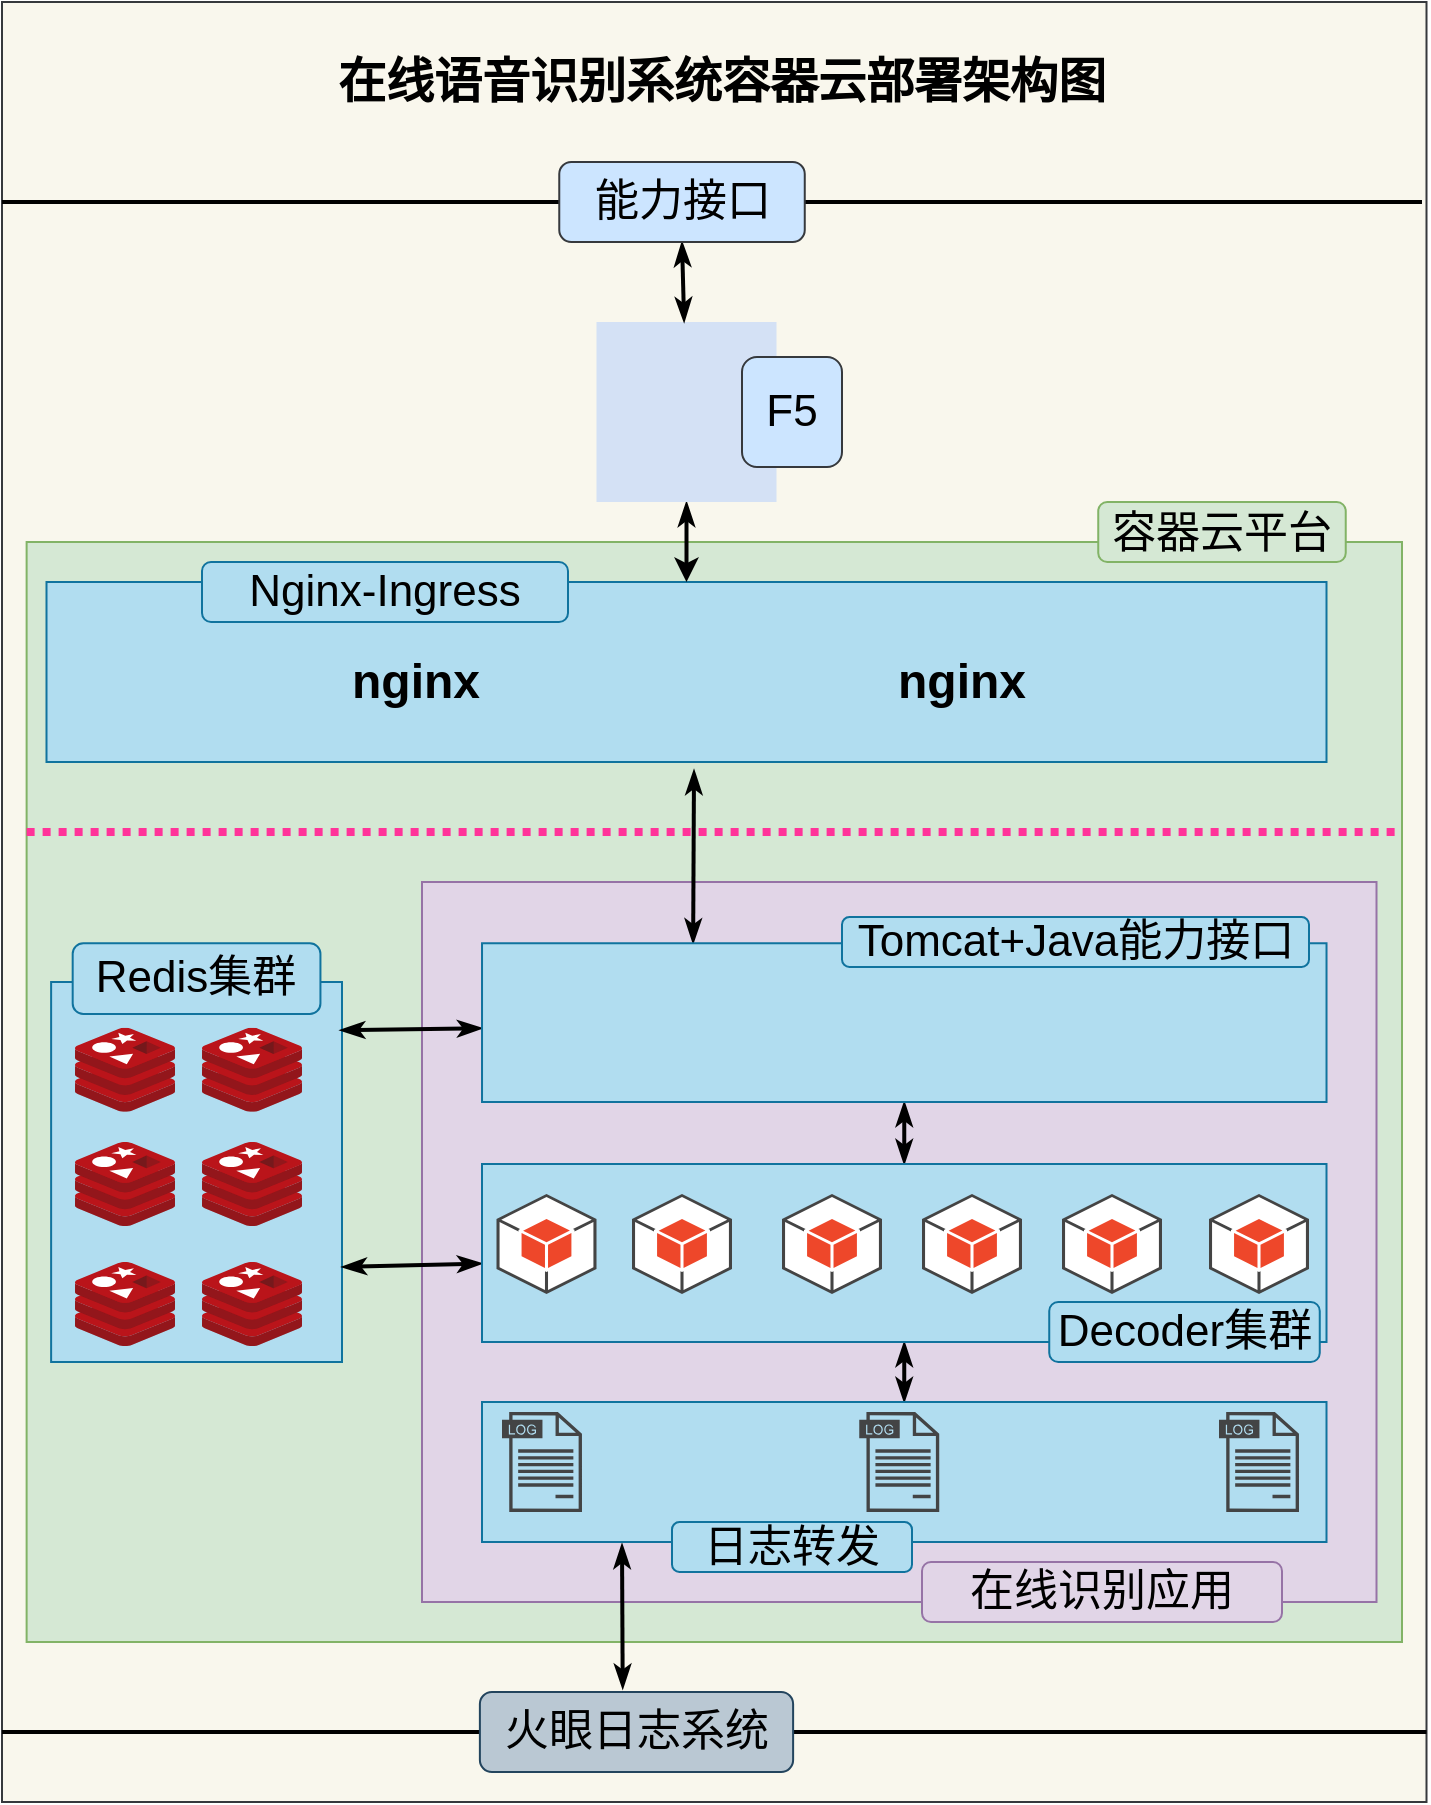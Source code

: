 <mxfile version="13.6.6" type="github">
  <diagram name="在线语音识别系统容器云部署架构图" id="822b0af5-4adb-64df-f703-e8dfc1f81529">
    <mxGraphModel dx="1313" dy="1710" grid="1" gridSize="10" guides="1" tooltips="1" connect="1" arrows="1" fold="1" page="1" pageScale="1" pageWidth="1100" pageHeight="850" background="#ffffff" math="0" shadow="0">
      <root>
        <mxCell id="0" />
        <mxCell id="1" parent="0" />
        <mxCell id="hOKnkmHe6JxO4ccgHOW9-70" value="" style="whiteSpace=wrap;html=1;labelBackgroundColor=#ffffff;sketch=0;glass=0;shadow=0;fillColor=#f9f7ed;strokeColor=#36393d;" vertex="1" parent="1">
          <mxGeometry x="240" y="-70" width="712.25" height="900" as="geometry" />
        </mxCell>
        <mxCell id="hOKnkmHe6JxO4ccgHOW9-111" value="" style="whiteSpace=wrap;html=1;shadow=0;glass=0;labelBackgroundColor=none;sketch=0;strokeColor=#82b366;fillColor=#d5e8d4;fontSize=24;" vertex="1" parent="1">
          <mxGeometry x="252.31" y="200" width="687.69" height="550" as="geometry" />
        </mxCell>
        <mxCell id="hOKnkmHe6JxO4ccgHOW9-125" value="" style="whiteSpace=wrap;html=1;shadow=0;glass=0;labelBackgroundColor=none;sketch=0;strokeColor=#9673a6;fillColor=#e1d5e7;fontSize=24;" vertex="1" parent="1">
          <mxGeometry x="450" y="370" width="477.25" height="360" as="geometry" />
        </mxCell>
        <mxCell id="hOKnkmHe6JxO4ccgHOW9-50" style="edgeStyle=orthogonalEdgeStyle;orthogonalLoop=1;jettySize=auto;html=1;exitX=1;exitY=0.5;exitDx=0;exitDy=0;entryX=1;entryY=0.5;entryDx=0;entryDy=0;" edge="1" parent="1" source="hOKnkmHe6JxO4ccgHOW9-34" target="hOKnkmHe6JxO4ccgHOW9-34">
          <mxGeometry relative="1" as="geometry" />
        </mxCell>
        <mxCell id="hOKnkmHe6JxO4ccgHOW9-150" value="" style="edgeStyle=none;rounded=0;orthogonalLoop=1;jettySize=auto;html=1;startArrow=classicThin;startFill=1;endArrow=classicThin;endFill=1;strokeWidth=2;fontSize=22;fontColor=#000000;horizontal=1;entryX=0.25;entryY=0;entryDx=0;entryDy=0;" edge="1" parent="1" target="hOKnkmHe6JxO4ccgHOW9-47">
          <mxGeometry relative="1" as="geometry">
            <mxPoint x="586" y="314" as="sourcePoint" />
            <mxPoint x="586" y="401" as="targetPoint" />
          </mxGeometry>
        </mxCell>
        <mxCell id="hOKnkmHe6JxO4ccgHOW9-29" value="" style="whiteSpace=wrap;html=1;sketch=0;fillColor=#b1ddf0;strokeColor=#10739e;align=center;glass=0;shadow=0;" vertex="1" parent="1">
          <mxGeometry x="262.25" y="220" width="640" height="90" as="geometry" />
        </mxCell>
        <mxCell id="hOKnkmHe6JxO4ccgHOW9-30" value="" style="shape=image;html=1;verticalAlign=top;verticalLabelPosition=bottom;labelBackgroundColor=#ffffff;imageAspect=0;aspect=fixed;image=https://cdn4.iconfinder.com/data/icons/logos-brands-5/24/nginx-128.png;sketch=1;" vertex="1" parent="1">
          <mxGeometry x="276.5" y="240" width="60" height="60" as="geometry" />
        </mxCell>
        <mxCell id="hOKnkmHe6JxO4ccgHOW9-32" value="" style="shape=image;html=1;verticalAlign=top;verticalLabelPosition=bottom;labelBackgroundColor=#ffffff;imageAspect=0;aspect=fixed;image=https://cdn4.iconfinder.com/data/icons/logos-brands-5/24/nginx-128.png;sketch=1;" vertex="1" parent="1">
          <mxGeometry x="550" y="240" width="60" height="60" as="geometry" />
        </mxCell>
        <mxCell id="hOKnkmHe6JxO4ccgHOW9-33" value="" style="shape=image;html=1;verticalAlign=top;verticalLabelPosition=bottom;labelBackgroundColor=#ffffff;imageAspect=0;aspect=fixed;image=https://cdn4.iconfinder.com/data/icons/logos-brands-5/24/nginx-128.png;sketch=1;" vertex="1" parent="1">
          <mxGeometry x="820" y="240" width="60" height="60" as="geometry" />
        </mxCell>
        <mxCell id="hOKnkmHe6JxO4ccgHOW9-59" style="orthogonalLoop=1;jettySize=auto;html=1;exitX=0.5;exitY=1;exitDx=0;exitDy=0;startArrow=classicThin;startFill=1;strokeWidth=2;entryX=0.5;entryY=0;entryDx=0;entryDy=0;" edge="1" parent="1" source="hOKnkmHe6JxO4ccgHOW9-42" target="hOKnkmHe6JxO4ccgHOW9-29">
          <mxGeometry relative="1" as="geometry">
            <mxPoint x="582" y="210" as="targetPoint" />
          </mxGeometry>
        </mxCell>
        <mxCell id="hOKnkmHe6JxO4ccgHOW9-42" value="" style="shape=image;html=1;verticalAlign=top;verticalLabelPosition=bottom;labelBackgroundColor=#ffffff;imageAspect=0;aspect=fixed;image=https://cdn1.iconfinder.com/data/icons/web-and-mobile-in-square/100/WebInSquare_1.5EXTENDED-19-128.png;sketch=0;align=right;dashed=1;imageBackground=#D4E1F5;" vertex="1" parent="1">
          <mxGeometry x="537.25" y="90" width="90" height="90" as="geometry" />
        </mxCell>
        <mxCell id="hOKnkmHe6JxO4ccgHOW9-79" value="&lt;b&gt;nginx&lt;/b&gt;" style="whiteSpace=wrap;html=1;shadow=0;glass=0;dashed=1;labelBackgroundColor=none;sketch=0;fontSize=24;fillColor=none;strokeColor=none;" vertex="1" parent="1">
          <mxGeometry x="386.5" y="240" width="120" height="60" as="geometry" />
        </mxCell>
        <mxCell id="hOKnkmHe6JxO4ccgHOW9-80" value="&lt;b&gt;nginx&lt;/b&gt;" style="whiteSpace=wrap;html=1;shadow=0;glass=0;dashed=1;labelBackgroundColor=none;sketch=0;fontSize=24;fillColor=none;strokeColor=none;" vertex="1" parent="1">
          <mxGeometry x="660" y="240" width="120" height="60" as="geometry" />
        </mxCell>
        <mxCell id="hOKnkmHe6JxO4ccgHOW9-88" style="edgeStyle=none;orthogonalLoop=1;jettySize=auto;html=1;exitX=0.5;exitY=1;exitDx=0;exitDy=0;startArrow=classicThin;startFill=1;strokeWidth=2;fontSize=24;fontColor=#000000;" edge="1" parent="1">
          <mxGeometry relative="1" as="geometry">
            <mxPoint x="746.755" y="800" as="sourcePoint" />
            <mxPoint x="746.755" y="800" as="targetPoint" />
          </mxGeometry>
        </mxCell>
        <mxCell id="hOKnkmHe6JxO4ccgHOW9-90" style="edgeStyle=none;orthogonalLoop=1;jettySize=auto;html=1;exitX=0.25;exitY=1;exitDx=0;exitDy=0;startArrow=classicThin;startFill=1;strokeWidth=2;fontSize=24;fontColor=#000000;" edge="1" parent="1">
          <mxGeometry relative="1" as="geometry">
            <mxPoint x="506.303" y="800" as="sourcePoint" />
            <mxPoint x="506.303" y="800" as="targetPoint" />
          </mxGeometry>
        </mxCell>
        <mxCell id="hOKnkmHe6JxO4ccgHOW9-91" value="F5" style="whiteSpace=wrap;html=1;shadow=0;glass=0;labelBackgroundColor=none;sketch=0;strokeColor=#36393d;fillColor=#cce5ff;fontSize=22;rounded=1;" vertex="1" parent="1">
          <mxGeometry x="610" y="107.5" width="50" height="55" as="geometry" />
        </mxCell>
        <mxCell id="hOKnkmHe6JxO4ccgHOW9-100" value="" style="line;strokeWidth=2;html=1;shadow=0;glass=0;labelBackgroundColor=none;sketch=0;fillColor=#ffffff;fontSize=24;fontColor=#000000;" vertex="1" parent="1">
          <mxGeometry x="240" y="25" width="710" height="10" as="geometry" />
        </mxCell>
        <mxCell id="hOKnkmHe6JxO4ccgHOW9-104" style="edgeStyle=none;orthogonalLoop=1;jettySize=auto;html=1;exitX=0.5;exitY=1;exitDx=0;exitDy=0;startArrow=classicThin;startFill=1;strokeWidth=2;fontSize=24;fontColor=#000000;endArrow=classicThin;endFill=1;" edge="1" parent="1" source="hOKnkmHe6JxO4ccgHOW9-101" target="hOKnkmHe6JxO4ccgHOW9-42">
          <mxGeometry relative="1" as="geometry" />
        </mxCell>
        <mxCell id="hOKnkmHe6JxO4ccgHOW9-101" value="能力接口" style="whiteSpace=wrap;html=1;shadow=0;glass=0;labelBackgroundColor=none;sketch=0;strokeColor=#36393d;fillColor=#cce5ff;fontSize=22;fontStyle=0;rounded=1;" vertex="1" parent="1">
          <mxGeometry x="518.63" y="10" width="122.75" height="40" as="geometry" />
        </mxCell>
        <mxCell id="hOKnkmHe6JxO4ccgHOW9-34" value="" style="whiteSpace=wrap;html=1;sketch=0;fillColor=#b1ddf0;strokeColor=#10739e;rounded=0;" vertex="1" parent="1">
          <mxGeometry x="264.56" y="420" width="145.44" height="190" as="geometry" />
        </mxCell>
        <mxCell id="hOKnkmHe6JxO4ccgHOW9-128" style="edgeStyle=none;orthogonalLoop=1;jettySize=auto;html=1;entryX=0.994;entryY=0.127;entryDx=0;entryDy=0;entryPerimeter=0;startArrow=classicThin;startFill=1;endArrow=classicThin;endFill=1;strokeWidth=2;fontSize=24;fontColor=#000000;" edge="1" parent="1" source="hOKnkmHe6JxO4ccgHOW9-47" target="hOKnkmHe6JxO4ccgHOW9-34">
          <mxGeometry relative="1" as="geometry" />
        </mxCell>
        <mxCell id="hOKnkmHe6JxO4ccgHOW9-153" style="edgeStyle=none;rounded=0;orthogonalLoop=1;jettySize=auto;html=1;exitX=0.5;exitY=1;exitDx=0;exitDy=0;entryX=0.5;entryY=0;entryDx=0;entryDy=0;startArrow=classicThin;startFill=1;endArrow=classicThin;endFill=1;strokeWidth=2;fontSize=22;fontColor=#000000;" edge="1" parent="1" source="hOKnkmHe6JxO4ccgHOW9-47" target="hOKnkmHe6JxO4ccgHOW9-43">
          <mxGeometry relative="1" as="geometry" />
        </mxCell>
        <mxCell id="hOKnkmHe6JxO4ccgHOW9-47" value="" style="whiteSpace=wrap;html=1;labelBackgroundColor=#ffffff;sketch=0;fillColor=#b1ddf0;strokeColor=#10739e;" vertex="1" parent="1">
          <mxGeometry x="480.01" y="400.63" width="422.25" height="79.37" as="geometry" />
        </mxCell>
        <mxCell id="hOKnkmHe6JxO4ccgHOW9-12" value="" style="aspect=fixed;html=1;points=[];align=center;image;fontSize=12;image=img/lib/mscae/Cache_Redis_Product.svg;" vertex="1" parent="1">
          <mxGeometry x="276.5" y="442.88" width="50" height="42" as="geometry" />
        </mxCell>
        <mxCell id="hOKnkmHe6JxO4ccgHOW9-14" value="" style="aspect=fixed;html=1;points=[];align=center;image;fontSize=12;image=img/lib/mscae/Cache_Redis_Product.svg;" vertex="1" parent="1">
          <mxGeometry x="340" y="442.88" width="50" height="42" as="geometry" />
        </mxCell>
        <mxCell id="hOKnkmHe6JxO4ccgHOW9-10" value="" style="aspect=fixed;html=1;points=[];align=center;image;fontSize=12;image=img/lib/mscae/Cache_Redis_Product.svg;" vertex="1" parent="1">
          <mxGeometry x="276.5" y="500" width="50" height="42" as="geometry" />
        </mxCell>
        <mxCell id="hOKnkmHe6JxO4ccgHOW9-15" value="" style="aspect=fixed;html=1;points=[];align=center;image;fontSize=12;image=img/lib/mscae/Cache_Redis_Product.svg;" vertex="1" parent="1">
          <mxGeometry x="340" y="500" width="50" height="42" as="geometry" />
        </mxCell>
        <mxCell id="hOKnkmHe6JxO4ccgHOW9-11" value="" style="aspect=fixed;html=1;points=[];align=center;image;fontSize=12;image=img/lib/mscae/Cache_Redis_Product.svg;" vertex="1" parent="1">
          <mxGeometry x="276.5" y="560" width="50" height="42" as="geometry" />
        </mxCell>
        <mxCell id="hOKnkmHe6JxO4ccgHOW9-13" value="" style="aspect=fixed;html=1;points=[];align=center;image;fontSize=12;image=img/lib/mscae/Cache_Redis_Product.svg;" vertex="1" parent="1">
          <mxGeometry x="340" y="560" width="50" height="42" as="geometry" />
        </mxCell>
        <mxCell id="hOKnkmHe6JxO4ccgHOW9-148" value="" style="edgeStyle=none;rounded=0;orthogonalLoop=1;jettySize=auto;html=1;startArrow=classicThin;startFill=1;endArrow=classicThin;endFill=1;strokeWidth=2;fontSize=22;fontColor=#000000;entryX=0.5;entryY=0;entryDx=0;entryDy=0;" edge="1" parent="1" source="hOKnkmHe6JxO4ccgHOW9-43" target="hOKnkmHe6JxO4ccgHOW9-142">
          <mxGeometry relative="1" as="geometry">
            <mxPoint x="694" y="620" as="targetPoint" />
          </mxGeometry>
        </mxCell>
        <mxCell id="hOKnkmHe6JxO4ccgHOW9-149" value="" style="edgeStyle=none;rounded=0;orthogonalLoop=1;jettySize=auto;html=1;startArrow=classicThin;startFill=1;endArrow=classicThin;endFill=1;strokeWidth=2;fontSize=22;fontColor=#000000;entryX=1;entryY=0.75;entryDx=0;entryDy=0;" edge="1" parent="1" source="hOKnkmHe6JxO4ccgHOW9-43" target="hOKnkmHe6JxO4ccgHOW9-34">
          <mxGeometry relative="1" as="geometry" />
        </mxCell>
        <mxCell id="hOKnkmHe6JxO4ccgHOW9-43" value="" style="whiteSpace=wrap;html=1;labelBackgroundColor=#ffffff;sketch=0;fillColor=#b1ddf0;strokeColor=#10739e;" vertex="1" parent="1">
          <mxGeometry x="480" y="511" width="422.25" height="89" as="geometry" />
        </mxCell>
        <mxCell id="hOKnkmHe6JxO4ccgHOW9-38" value="" style="outlineConnect=0;dashed=0;verticalLabelPosition=bottom;verticalAlign=top;align=center;html=1;shape=mxgraph.aws3.android;fillColor=#EE472A;gradientColor=none;sketch=0;" vertex="1" parent="1">
          <mxGeometry x="487.25" y="526" width="50" height="50" as="geometry" />
        </mxCell>
        <mxCell id="hOKnkmHe6JxO4ccgHOW9-118" value="" style="outlineConnect=0;dashed=0;verticalLabelPosition=bottom;verticalAlign=top;align=center;html=1;shape=mxgraph.aws3.android;fillColor=#EE472A;gradientColor=none;sketch=0;" vertex="1" parent="1">
          <mxGeometry x="555" y="526" width="50" height="50" as="geometry" />
        </mxCell>
        <mxCell id="hOKnkmHe6JxO4ccgHOW9-119" value="" style="outlineConnect=0;dashed=0;verticalLabelPosition=bottom;verticalAlign=top;align=center;html=1;shape=mxgraph.aws3.android;fillColor=#EE472A;gradientColor=none;sketch=0;" vertex="1" parent="1">
          <mxGeometry x="630" y="526" width="50" height="50" as="geometry" />
        </mxCell>
        <mxCell id="hOKnkmHe6JxO4ccgHOW9-120" value="" style="outlineConnect=0;dashed=0;verticalLabelPosition=bottom;verticalAlign=top;align=center;html=1;shape=mxgraph.aws3.android;fillColor=#EE472A;gradientColor=none;sketch=0;" vertex="1" parent="1">
          <mxGeometry x="700" y="526" width="50" height="50" as="geometry" />
        </mxCell>
        <mxCell id="hOKnkmHe6JxO4ccgHOW9-123" value="" style="outlineConnect=0;dashed=0;verticalLabelPosition=bottom;verticalAlign=top;align=center;html=1;shape=mxgraph.aws3.android;fillColor=#EE472A;gradientColor=none;sketch=0;" vertex="1" parent="1">
          <mxGeometry x="770" y="526" width="50" height="50" as="geometry" />
        </mxCell>
        <mxCell id="hOKnkmHe6JxO4ccgHOW9-124" value="" style="outlineConnect=0;dashed=0;verticalLabelPosition=bottom;verticalAlign=top;align=center;html=1;shape=mxgraph.aws3.android;fillColor=#EE472A;gradientColor=none;sketch=0;" vertex="1" parent="1">
          <mxGeometry x="843.5" y="526" width="50" height="50" as="geometry" />
        </mxCell>
        <mxCell id="hOKnkmHe6JxO4ccgHOW9-84" value="&lt;span style=&quot;font-size: 22px;&quot;&gt;&lt;font style=&quot;font-size: 22px;&quot;&gt;Decoder集群&lt;/font&gt;&lt;/span&gt;" style="whiteSpace=wrap;html=1;shadow=0;glass=0;labelBackgroundColor=none;sketch=0;strokeColor=#10739e;fillColor=#b1ddf0;fontSize=22;fontStyle=0;rounded=1;" vertex="1" parent="1">
          <mxGeometry x="763.62" y="580" width="135.26" height="30" as="geometry" />
        </mxCell>
        <mxCell id="hOKnkmHe6JxO4ccgHOW9-126" style="edgeStyle=none;orthogonalLoop=1;jettySize=auto;html=1;entryX=0.5;entryY=0;entryDx=0;entryDy=0;entryPerimeter=0;startArrow=classicThin;startFill=1;endArrow=classicThin;endFill=1;strokeWidth=2;fontSize=24;fontColor=#000000;" edge="1" parent="1" source="hOKnkmHe6JxO4ccgHOW9-120" target="hOKnkmHe6JxO4ccgHOW9-120">
          <mxGeometry relative="1" as="geometry" />
        </mxCell>
        <mxCell id="hOKnkmHe6JxO4ccgHOW9-57" value="" style="shape=image;html=1;verticalAlign=top;verticalLabelPosition=bottom;labelBackgroundColor=#ffffff;imageAspect=0;aspect=fixed;image=https://cdn0.iconfinder.com/data/icons/file-names-vol-6-2/512/03-2-128.png;sketch=0;" vertex="1" parent="1">
          <mxGeometry x="530" y="415.5" width="54.5" height="54.5" as="geometry" />
        </mxCell>
        <mxCell id="hOKnkmHe6JxO4ccgHOW9-116" value="" style="shape=image;html=1;verticalAlign=top;verticalLabelPosition=bottom;labelBackgroundColor=#ffffff;imageAspect=0;aspect=fixed;image=https://cdn0.iconfinder.com/data/icons/file-names-vol-6-2/512/03-2-128.png;sketch=0;" vertex="1" parent="1">
          <mxGeometry x="667.25" y="415.5" width="54.5" height="54.5" as="geometry" />
        </mxCell>
        <mxCell id="hOKnkmHe6JxO4ccgHOW9-117" value="" style="shape=image;html=1;verticalAlign=top;verticalLabelPosition=bottom;labelBackgroundColor=#ffffff;imageAspect=0;aspect=fixed;image=https://cdn0.iconfinder.com/data/icons/file-names-vol-6-2/512/03-2-128.png;sketch=0;" vertex="1" parent="1">
          <mxGeometry x="804" y="415.5" width="54.5" height="54.5" as="geometry" />
        </mxCell>
        <mxCell id="hOKnkmHe6JxO4ccgHOW9-81" value="&lt;span style=&quot;font-size: 22px;&quot;&gt;&lt;font style=&quot;font-size: 22px;&quot;&gt;Tomcat+Java能力接口&lt;/font&gt;&lt;/span&gt;" style="whiteSpace=wrap;html=1;shadow=0;glass=0;labelBackgroundColor=none;sketch=0;strokeColor=#10739e;fontSize=22;fillColor=#b1ddf0;fontStyle=0;rounded=1;" vertex="1" parent="1">
          <mxGeometry x="660" y="387.5" width="233.5" height="25" as="geometry" />
        </mxCell>
        <mxCell id="hOKnkmHe6JxO4ccgHOW9-112" value="&lt;font style=&quot;font-size: 22px&quot;&gt;容器云平台&lt;/font&gt;" style="whiteSpace=wrap;html=1;shadow=0;glass=0;labelBackgroundColor=none;sketch=0;strokeColor=#82b366;fillColor=#d5e8d4;fontSize=24;fontStyle=0;rounded=1;" vertex="1" parent="1">
          <mxGeometry x="788.12" y="180" width="123.75" height="30" as="geometry" />
        </mxCell>
        <mxCell id="hOKnkmHe6JxO4ccgHOW9-127" style="edgeStyle=none;orthogonalLoop=1;jettySize=auto;html=1;exitX=0;exitY=0.5;exitDx=0;exitDy=0;startArrow=classicThin;startFill=1;endArrow=classicThin;endFill=1;strokeWidth=2;fontSize=24;fontColor=#000000;" edge="1" parent="1" source="hOKnkmHe6JxO4ccgHOW9-125" target="hOKnkmHe6JxO4ccgHOW9-125">
          <mxGeometry relative="1" as="geometry" />
        </mxCell>
        <mxCell id="hOKnkmHe6JxO4ccgHOW9-82" value="&lt;font style=&quot;font-size: 22px;&quot;&gt;Redis集群&lt;/font&gt;" style="whiteSpace=wrap;html=1;shadow=0;glass=0;labelBackgroundColor=none;sketch=0;strokeColor=#10739e;fillColor=#b1ddf0;fontSize=22;rounded=1;" vertex="1" parent="1">
          <mxGeometry x="275.34" y="400.63" width="123.88" height="35.37" as="geometry" />
        </mxCell>
        <mxCell id="hOKnkmHe6JxO4ccgHOW9-133" value="" style="line;strokeWidth=4;html=1;shadow=0;glass=0;labelBackgroundColor=none;sketch=0;fillColor=#ffffff;fontSize=24;fontColor=#000000;dashed=1;dashPattern=1 1;strokeColor=#FF3399;" vertex="1" parent="1">
          <mxGeometry x="252.31" y="340" width="687.69" height="10" as="geometry" />
        </mxCell>
        <mxCell id="hOKnkmHe6JxO4ccgHOW9-139" style="edgeStyle=none;rounded=0;orthogonalLoop=1;jettySize=auto;html=1;exitX=0.5;exitY=1;exitDx=0;exitDy=0;startArrow=classicThin;startFill=1;endArrow=classicThin;endFill=1;strokeWidth=2;fontSize=22;fontColor=#000000;" edge="1" parent="1" source="hOKnkmHe6JxO4ccgHOW9-84" target="hOKnkmHe6JxO4ccgHOW9-84">
          <mxGeometry relative="1" as="geometry" />
        </mxCell>
        <mxCell id="hOKnkmHe6JxO4ccgHOW9-162" style="edgeStyle=none;rounded=0;orthogonalLoop=1;jettySize=auto;html=1;entryX=0.456;entryY=-0.042;entryDx=0;entryDy=0;entryPerimeter=0;startArrow=classicThin;startFill=1;endArrow=classicThin;endFill=1;strokeWidth=2;fontSize=22;fontColor=#000000;" edge="1" parent="1" target="hOKnkmHe6JxO4ccgHOW9-160">
          <mxGeometry relative="1" as="geometry">
            <mxPoint x="550" y="701" as="sourcePoint" />
          </mxGeometry>
        </mxCell>
        <mxCell id="hOKnkmHe6JxO4ccgHOW9-142" value="" style="whiteSpace=wrap;html=1;labelBackgroundColor=#ffffff;sketch=0;fillColor=#b1ddf0;strokeColor=#10739e;" vertex="1" parent="1">
          <mxGeometry x="480" y="630" width="422.25" height="70" as="geometry" />
        </mxCell>
        <mxCell id="hOKnkmHe6JxO4ccgHOW9-143" value="" style="pointerEvents=1;shadow=0;dashed=0;html=1;strokeColor=none;fillColor=#434445;aspect=fixed;labelPosition=center;verticalLabelPosition=bottom;verticalAlign=top;align=center;outlineConnect=0;shape=mxgraph.vvd.log_files;rounded=1;glass=0;labelBackgroundColor=none;sketch=0;fontSize=22;fontColor=#000000;" vertex="1" parent="1">
          <mxGeometry x="490" y="635" width="40" height="50" as="geometry" />
        </mxCell>
        <mxCell id="hOKnkmHe6JxO4ccgHOW9-144" value="" style="pointerEvents=1;shadow=0;dashed=0;html=1;strokeColor=none;fillColor=#434445;aspect=fixed;labelPosition=center;verticalLabelPosition=bottom;verticalAlign=top;align=center;outlineConnect=0;shape=mxgraph.vvd.log_files;rounded=1;glass=0;labelBackgroundColor=none;sketch=0;fontSize=22;fontColor=#000000;" vertex="1" parent="1">
          <mxGeometry x="668.63" y="635" width="40" height="50" as="geometry" />
        </mxCell>
        <mxCell id="hOKnkmHe6JxO4ccgHOW9-145" value="" style="pointerEvents=1;shadow=0;dashed=0;html=1;strokeColor=none;fillColor=#434445;aspect=fixed;labelPosition=center;verticalLabelPosition=bottom;verticalAlign=top;align=center;outlineConnect=0;shape=mxgraph.vvd.log_files;rounded=1;glass=0;labelBackgroundColor=none;sketch=0;fontSize=22;fontColor=#000000;" vertex="1" parent="1">
          <mxGeometry x="848.5" y="635" width="40" height="50" as="geometry" />
        </mxCell>
        <mxCell id="hOKnkmHe6JxO4ccgHOW9-151" value="日志转发" style="rounded=1;whiteSpace=wrap;html=1;shadow=0;glass=0;labelBackgroundColor=none;sketch=0;strokeColor=#10739e;fillColor=#b1ddf0;fontSize=22;" vertex="1" parent="1">
          <mxGeometry x="575" y="690" width="120" height="25" as="geometry" />
        </mxCell>
        <mxCell id="hOKnkmHe6JxO4ccgHOW9-152" value="&lt;font style=&quot;font-size: 24px&quot;&gt;&lt;b&gt;在线语音识别系统容器云部署架构图&lt;/b&gt;&lt;/font&gt;" style="rounded=0;whiteSpace=wrap;html=1;shadow=0;glass=0;labelBackgroundColor=none;sketch=0;fontSize=22;fontColor=#000000;strokeColor=none;fillColor=none;" vertex="1" parent="1">
          <mxGeometry x="350" y="-60" width="500" height="60" as="geometry" />
        </mxCell>
        <mxCell id="hOKnkmHe6JxO4ccgHOW9-156" value="在线识别应用" style="rounded=1;whiteSpace=wrap;html=1;shadow=0;glass=0;labelBackgroundColor=none;sketch=0;strokeColor=#9673a6;fillColor=#e1d5e7;fontSize=22;" vertex="1" parent="1">
          <mxGeometry x="700" y="710" width="180" height="30" as="geometry" />
        </mxCell>
        <mxCell id="hOKnkmHe6JxO4ccgHOW9-157" value="Nginx-Ingress" style="rounded=1;whiteSpace=wrap;html=1;shadow=0;glass=0;labelBackgroundColor=none;sketch=0;strokeWidth=1;fillColor=#b1ddf0;fontSize=22;strokeColor=#10739e;" vertex="1" parent="1">
          <mxGeometry x="340" y="210" width="183" height="30" as="geometry" />
        </mxCell>
        <mxCell id="hOKnkmHe6JxO4ccgHOW9-158" value="" style="line;strokeWidth=2;html=1;rounded=1;shadow=0;glass=0;labelBackgroundColor=none;sketch=0;fillColor=none;fontSize=22;fontColor=#000000;" vertex="1" parent="1">
          <mxGeometry x="240" y="790" width="712.25" height="10" as="geometry" />
        </mxCell>
        <mxCell id="hOKnkmHe6JxO4ccgHOW9-160" value="火眼日志系统" style="rounded=1;whiteSpace=wrap;html=1;shadow=0;glass=0;labelBackgroundColor=none;sketch=0;strokeColor=#23445d;strokeWidth=1;fillColor=#bac8d3;fontSize=22;" vertex="1" parent="1">
          <mxGeometry x="478.94" y="775" width="156.62" height="40" as="geometry" />
        </mxCell>
      </root>
    </mxGraphModel>
  </diagram>
</mxfile>
